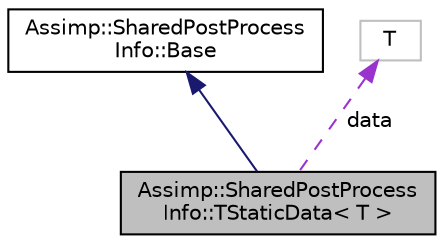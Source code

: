 digraph "Assimp::SharedPostProcessInfo::TStaticData&lt; T &gt;"
{
  edge [fontname="Helvetica",fontsize="10",labelfontname="Helvetica",labelfontsize="10"];
  node [fontname="Helvetica",fontsize="10",shape=record];
  Node1 [label="Assimp::SharedPostProcess\lInfo::TStaticData\< T \>",height=0.2,width=0.4,color="black", fillcolor="grey75", style="filled", fontcolor="black"];
  Node2 -> Node1 [dir="back",color="midnightblue",fontsize="10",style="solid"];
  Node2 [label="Assimp::SharedPostProcess\lInfo::Base",height=0.2,width=0.4,color="black", fillcolor="white", style="filled",URL="$struct_assimp_1_1_shared_post_process_info_1_1_base.html"];
  Node3 -> Node1 [dir="back",color="darkorchid3",fontsize="10",style="dashed",label=" data" ];
  Node3 [label="T",height=0.2,width=0.4,color="grey75", fillcolor="white", style="filled"];
}
